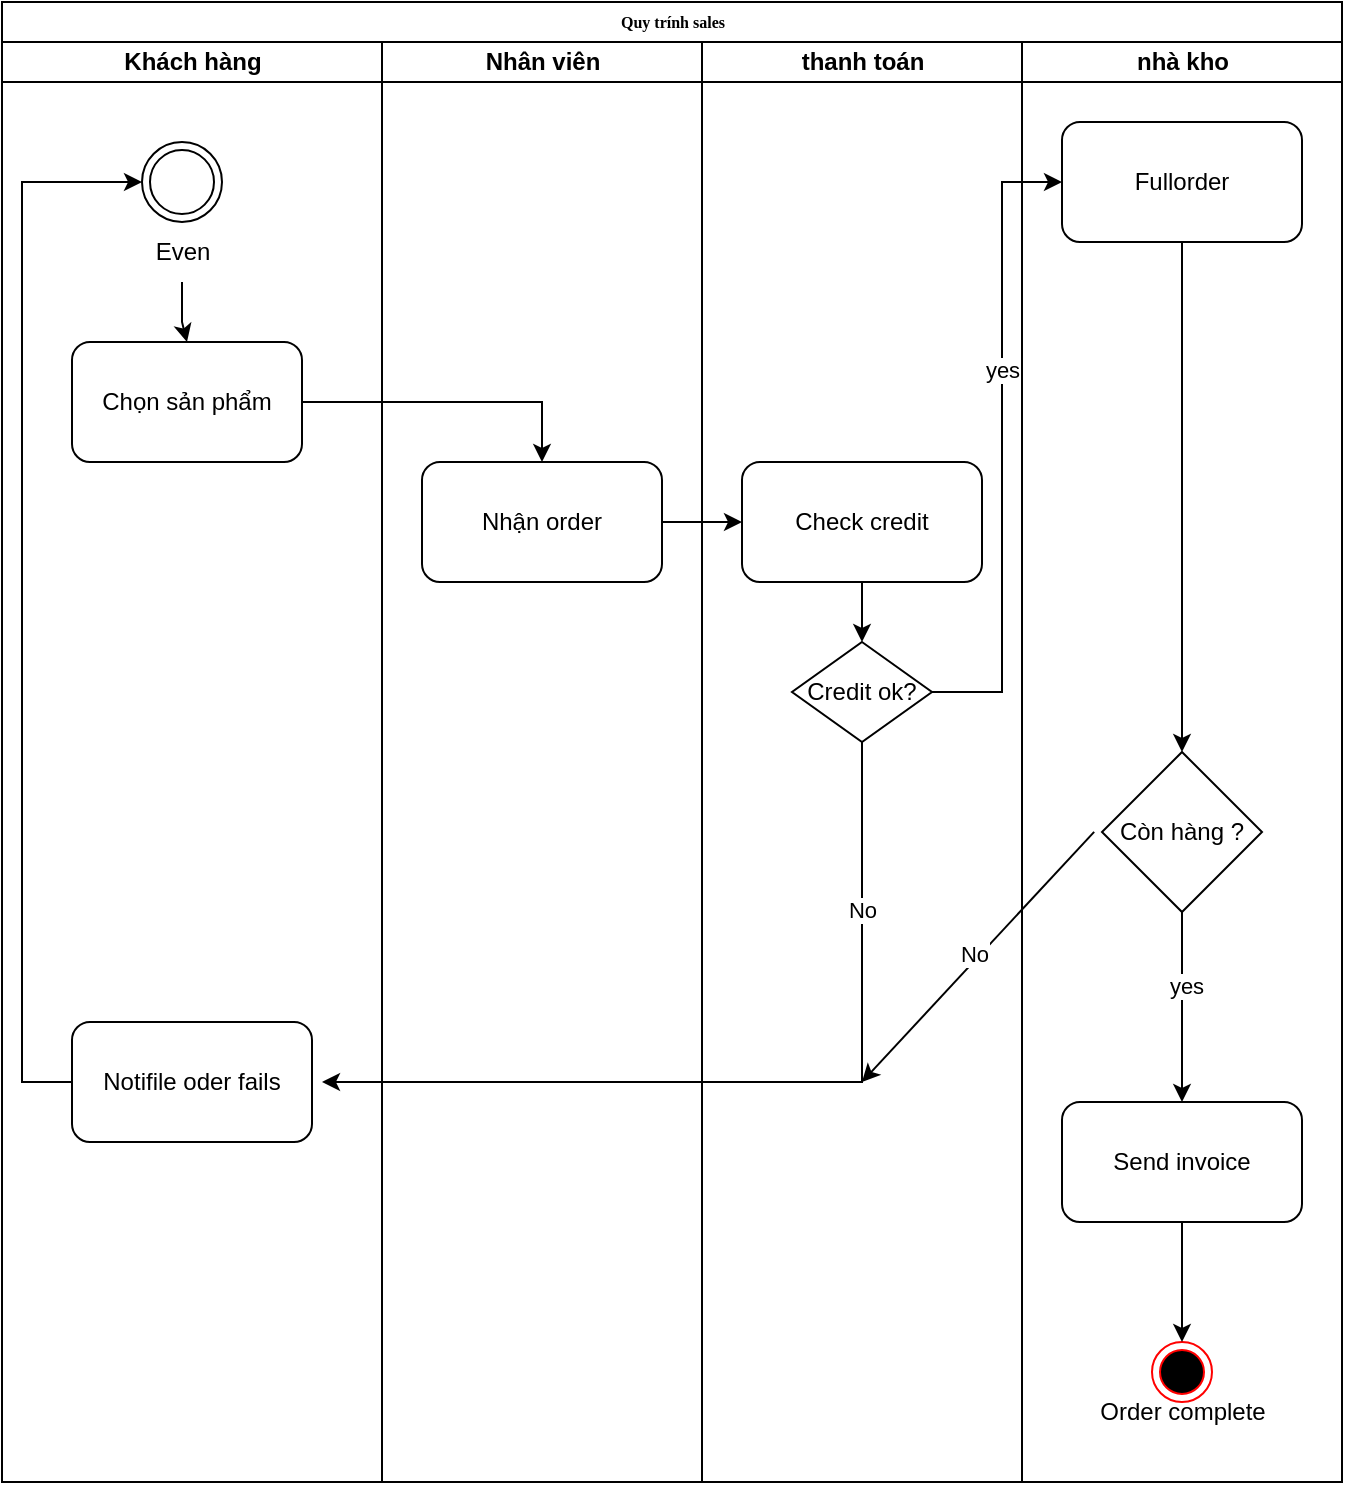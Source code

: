 <mxfile version="24.7.6">
  <diagram name="Page-1" id="74e2e168-ea6b-b213-b513-2b3c1d86103e">
    <mxGraphModel dx="1471" dy="821" grid="1" gridSize="10" guides="1" tooltips="1" connect="1" arrows="0" fold="1" page="1" pageScale="1" pageWidth="1100" pageHeight="850" background="none" math="0" shadow="0">
      <root>
        <mxCell id="0" />
        <mxCell id="1" parent="0" />
        <mxCell id="77e6c97f196da883-1" value="Quy trính sales" style="swimlane;html=1;childLayout=stackLayout;startSize=20;rounded=0;shadow=0;labelBackgroundColor=none;strokeWidth=1;fontFamily=Verdana;fontSize=8;align=center;" parent="1" vertex="1">
          <mxGeometry x="110" y="10" width="670" height="740" as="geometry" />
        </mxCell>
        <mxCell id="77e6c97f196da883-40" style="edgeStyle=orthogonalEdgeStyle;rounded=1;html=1;labelBackgroundColor=none;startArrow=none;startFill=0;startSize=5;endArrow=classicThin;endFill=1;endSize=5;jettySize=auto;orthogonalLoop=1;strokeWidth=1;fontFamily=Verdana;fontSize=8" parent="77e6c97f196da883-1" source="77e6c97f196da883-23" target="77e6c97f196da883-24" edge="1">
          <mxGeometry relative="1" as="geometry" />
        </mxCell>
        <mxCell id="1G4_OR2GHPpzqo2KjdhQ-1" value="Khách hàng" style="swimlane;html=1;startSize=20;" vertex="1" parent="77e6c97f196da883-1">
          <mxGeometry y="20" width="190" height="720" as="geometry" />
        </mxCell>
        <mxCell id="1G4_OR2GHPpzqo2KjdhQ-2" value="" style="ellipse;shape=doubleEllipse;html=1;dashed=0;whiteSpace=wrap;aspect=fixed;" vertex="1" parent="1G4_OR2GHPpzqo2KjdhQ-1">
          <mxGeometry x="70" y="50" width="40" height="40" as="geometry" />
        </mxCell>
        <mxCell id="1G4_OR2GHPpzqo2KjdhQ-4" value="Chọn sản phẩm" style="rounded=1;whiteSpace=wrap;html=1;flipH=0;flipV=1;" vertex="1" parent="1G4_OR2GHPpzqo2KjdhQ-1">
          <mxGeometry x="35" y="150" width="115" height="60" as="geometry" />
        </mxCell>
        <mxCell id="1G4_OR2GHPpzqo2KjdhQ-3" value="Even" style="text;html=1;align=center;verticalAlign=middle;resizable=0;points=[];autosize=1;strokeColor=none;fillColor=none;" vertex="1" parent="1G4_OR2GHPpzqo2KjdhQ-1">
          <mxGeometry x="65" y="90" width="50" height="30" as="geometry" />
        </mxCell>
        <mxCell id="1G4_OR2GHPpzqo2KjdhQ-5" value="" style="endArrow=classic;html=1;rounded=0;entryX=0.5;entryY=0;entryDx=0;entryDy=0;" edge="1" parent="1G4_OR2GHPpzqo2KjdhQ-1" source="1G4_OR2GHPpzqo2KjdhQ-3" target="1G4_OR2GHPpzqo2KjdhQ-4">
          <mxGeometry width="50" height="50" relative="1" as="geometry">
            <mxPoint x="260" y="240" as="sourcePoint" />
            <mxPoint x="130" y="190" as="targetPoint" />
            <Array as="points">
              <mxPoint x="90" y="130" />
              <mxPoint x="90" y="140" />
            </Array>
          </mxGeometry>
        </mxCell>
        <mxCell id="1G4_OR2GHPpzqo2KjdhQ-28" value="Notifile oder fails" style="rounded=1;whiteSpace=wrap;html=1;" vertex="1" parent="1G4_OR2GHPpzqo2KjdhQ-1">
          <mxGeometry x="35" y="490" width="120" height="60" as="geometry" />
        </mxCell>
        <mxCell id="1G4_OR2GHPpzqo2KjdhQ-31" value="" style="endArrow=classic;html=1;rounded=0;exitX=0;exitY=0.5;exitDx=0;exitDy=0;" edge="1" parent="1G4_OR2GHPpzqo2KjdhQ-1" source="1G4_OR2GHPpzqo2KjdhQ-28" target="1G4_OR2GHPpzqo2KjdhQ-2">
          <mxGeometry width="50" height="50" relative="1" as="geometry">
            <mxPoint x="280" y="310" as="sourcePoint" />
            <mxPoint x="330" y="260" as="targetPoint" />
            <Array as="points">
              <mxPoint x="10" y="520" />
              <mxPoint x="10" y="370" />
              <mxPoint x="10" y="70" />
            </Array>
          </mxGeometry>
        </mxCell>
        <mxCell id="77e6c97f196da883-3" value="Nhân viên" style="swimlane;html=1;startSize=20;" parent="77e6c97f196da883-1" vertex="1">
          <mxGeometry x="190" y="20" width="160" height="720" as="geometry" />
        </mxCell>
        <mxCell id="1G4_OR2GHPpzqo2KjdhQ-16" value="Nhận order" style="rounded=1;whiteSpace=wrap;html=1;flipH=0;flipV=1;" vertex="1" parent="77e6c97f196da883-3">
          <mxGeometry x="20" y="210" width="120" height="60" as="geometry" />
        </mxCell>
        <mxCell id="77e6c97f196da883-4" value="thanh toán" style="swimlane;html=1;startSize=20;" parent="77e6c97f196da883-1" vertex="1">
          <mxGeometry x="350" y="20" width="160" height="720" as="geometry" />
        </mxCell>
        <mxCell id="1G4_OR2GHPpzqo2KjdhQ-20" value="Check credit" style="rounded=1;whiteSpace=wrap;html=1;" vertex="1" parent="77e6c97f196da883-4">
          <mxGeometry x="20" y="210" width="120" height="60" as="geometry" />
        </mxCell>
        <mxCell id="1G4_OR2GHPpzqo2KjdhQ-21" value="Credit ok?" style="rhombus;whiteSpace=wrap;html=1;" vertex="1" parent="77e6c97f196da883-4">
          <mxGeometry x="45" y="300" width="70" height="50" as="geometry" />
        </mxCell>
        <mxCell id="1G4_OR2GHPpzqo2KjdhQ-22" style="edgeStyle=orthogonalEdgeStyle;rounded=0;orthogonalLoop=1;jettySize=auto;html=1;exitX=0.5;exitY=1;exitDx=0;exitDy=0;" edge="1" parent="77e6c97f196da883-4" source="1G4_OR2GHPpzqo2KjdhQ-21" target="1G4_OR2GHPpzqo2KjdhQ-21">
          <mxGeometry relative="1" as="geometry" />
        </mxCell>
        <mxCell id="1G4_OR2GHPpzqo2KjdhQ-23" value="" style="endArrow=classic;html=1;rounded=0;entryX=0.5;entryY=0;entryDx=0;entryDy=0;exitX=0.5;exitY=1;exitDx=0;exitDy=0;" edge="1" parent="77e6c97f196da883-4" source="1G4_OR2GHPpzqo2KjdhQ-20" target="1G4_OR2GHPpzqo2KjdhQ-21">
          <mxGeometry width="50" height="50" relative="1" as="geometry">
            <mxPoint x="-70" y="230" as="sourcePoint" />
            <mxPoint x="-20" y="180" as="targetPoint" />
          </mxGeometry>
        </mxCell>
        <mxCell id="1G4_OR2GHPpzqo2KjdhQ-17" value="" style="endArrow=classic;html=1;rounded=0;entryX=0.5;entryY=0;entryDx=0;entryDy=0;exitX=1;exitY=0.5;exitDx=0;exitDy=0;" edge="1" parent="77e6c97f196da883-1" source="1G4_OR2GHPpzqo2KjdhQ-4" target="1G4_OR2GHPpzqo2KjdhQ-16">
          <mxGeometry width="50" height="50" relative="1" as="geometry">
            <mxPoint x="270" y="160" as="sourcePoint" />
            <mxPoint x="230" y="310" as="targetPoint" />
            <Array as="points">
              <mxPoint x="270" y="200" />
            </Array>
          </mxGeometry>
        </mxCell>
        <mxCell id="1G4_OR2GHPpzqo2KjdhQ-36" value="" style="endArrow=classic;html=1;rounded=0;exitX=1;exitY=0.5;exitDx=0;exitDy=0;entryX=0;entryY=0.5;entryDx=0;entryDy=0;" edge="1" parent="77e6c97f196da883-1" source="1G4_OR2GHPpzqo2KjdhQ-16" target="1G4_OR2GHPpzqo2KjdhQ-20">
          <mxGeometry width="50" height="50" relative="1" as="geometry">
            <mxPoint x="280" y="170" as="sourcePoint" />
            <mxPoint x="330" y="120" as="targetPoint" />
          </mxGeometry>
        </mxCell>
        <mxCell id="1G4_OR2GHPpzqo2KjdhQ-40" value="" style="endArrow=classic;html=1;rounded=0;entryX=0;entryY=0.5;entryDx=0;entryDy=0;exitX=1;exitY=0.5;exitDx=0;exitDy=0;" edge="1" parent="77e6c97f196da883-1" source="1G4_OR2GHPpzqo2KjdhQ-21" target="1G4_OR2GHPpzqo2KjdhQ-37">
          <mxGeometry width="50" height="50" relative="1" as="geometry">
            <mxPoint x="480" y="430" as="sourcePoint" />
            <mxPoint x="330" y="200" as="targetPoint" />
            <Array as="points">
              <mxPoint x="500" y="345" />
              <mxPoint x="500" y="90" />
            </Array>
          </mxGeometry>
        </mxCell>
        <mxCell id="1G4_OR2GHPpzqo2KjdhQ-46" value="yes" style="edgeLabel;html=1;align=center;verticalAlign=middle;resizable=0;points=[];" vertex="1" connectable="0" parent="1G4_OR2GHPpzqo2KjdhQ-40">
          <mxGeometry x="0.228" relative="1" as="geometry">
            <mxPoint as="offset" />
          </mxGeometry>
        </mxCell>
        <mxCell id="77e6c97f196da883-5" value="nhà kho" style="swimlane;html=1;startSize=20;" parent="77e6c97f196da883-1" vertex="1">
          <mxGeometry x="510" y="20" width="160" height="720" as="geometry" />
        </mxCell>
        <mxCell id="1G4_OR2GHPpzqo2KjdhQ-37" value="Fullorder" style="rounded=1;whiteSpace=wrap;html=1;" vertex="1" parent="77e6c97f196da883-5">
          <mxGeometry x="20" y="40" width="120" height="60" as="geometry" />
        </mxCell>
        <mxCell id="1G4_OR2GHPpzqo2KjdhQ-38" value="Còn hàng ?" style="rhombus;whiteSpace=wrap;html=1;" vertex="1" parent="77e6c97f196da883-5">
          <mxGeometry x="40" y="355" width="80" height="80" as="geometry" />
        </mxCell>
        <mxCell id="1G4_OR2GHPpzqo2KjdhQ-39" value="" style="endArrow=classic;html=1;rounded=0;entryX=0.5;entryY=0;entryDx=0;entryDy=0;exitX=0.5;exitY=1;exitDx=0;exitDy=0;" edge="1" parent="77e6c97f196da883-5" source="1G4_OR2GHPpzqo2KjdhQ-37" target="1G4_OR2GHPpzqo2KjdhQ-38">
          <mxGeometry width="50" height="50" relative="1" as="geometry">
            <mxPoint x="-230" y="230" as="sourcePoint" />
            <mxPoint x="-180" y="180" as="targetPoint" />
          </mxGeometry>
        </mxCell>
        <mxCell id="1G4_OR2GHPpzqo2KjdhQ-42" value="" style="ellipse;html=1;shape=endState;fillColor=#000000;strokeColor=#ff0000;" vertex="1" parent="77e6c97f196da883-5">
          <mxGeometry x="65" y="650" width="30" height="30" as="geometry" />
        </mxCell>
        <mxCell id="1G4_OR2GHPpzqo2KjdhQ-43" value="Order complete" style="text;html=1;align=center;verticalAlign=middle;resizable=0;points=[];autosize=1;strokeColor=none;fillColor=none;" vertex="1" parent="77e6c97f196da883-5">
          <mxGeometry x="25" y="670" width="110" height="30" as="geometry" />
        </mxCell>
        <mxCell id="1G4_OR2GHPpzqo2KjdhQ-44" value="" style="endArrow=classic;html=1;rounded=0;exitX=0.5;exitY=1;exitDx=0;exitDy=0;entryX=0.5;entryY=0;entryDx=0;entryDy=0;" edge="1" parent="77e6c97f196da883-5" source="1G4_OR2GHPpzqo2KjdhQ-38" target="1G4_OR2GHPpzqo2KjdhQ-49">
          <mxGeometry width="50" height="50" relative="1" as="geometry">
            <mxPoint x="-180" y="660" as="sourcePoint" />
            <mxPoint x="80" y="600" as="targetPoint" />
          </mxGeometry>
        </mxCell>
        <mxCell id="1G4_OR2GHPpzqo2KjdhQ-45" value="yes" style="edgeLabel;html=1;align=center;verticalAlign=middle;resizable=0;points=[];" vertex="1" connectable="0" parent="1G4_OR2GHPpzqo2KjdhQ-44">
          <mxGeometry x="-0.218" y="2" relative="1" as="geometry">
            <mxPoint as="offset" />
          </mxGeometry>
        </mxCell>
        <mxCell id="1G4_OR2GHPpzqo2KjdhQ-49" value="Send invoice" style="rounded=1;whiteSpace=wrap;html=1;" vertex="1" parent="77e6c97f196da883-5">
          <mxGeometry x="20" y="530" width="120" height="60" as="geometry" />
        </mxCell>
        <mxCell id="1G4_OR2GHPpzqo2KjdhQ-50" value="" style="endArrow=classic;html=1;rounded=0;entryX=0.5;entryY=0;entryDx=0;entryDy=0;" edge="1" parent="77e6c97f196da883-5" source="1G4_OR2GHPpzqo2KjdhQ-49" target="1G4_OR2GHPpzqo2KjdhQ-42">
          <mxGeometry width="50" height="50" relative="1" as="geometry">
            <mxPoint x="-180" y="450" as="sourcePoint" />
            <mxPoint x="-130" y="400" as="targetPoint" />
          </mxGeometry>
        </mxCell>
        <mxCell id="1G4_OR2GHPpzqo2KjdhQ-34" value="" style="endArrow=classic;html=1;rounded=0;exitX=0.5;exitY=1;exitDx=0;exitDy=0;" edge="1" parent="1" source="1G4_OR2GHPpzqo2KjdhQ-21">
          <mxGeometry width="50" height="50" relative="1" as="geometry">
            <mxPoint x="390" y="430" as="sourcePoint" />
            <mxPoint x="270" y="550" as="targetPoint" />
            <Array as="points">
              <mxPoint x="540" y="550" />
            </Array>
          </mxGeometry>
        </mxCell>
        <mxCell id="1G4_OR2GHPpzqo2KjdhQ-35" value="No" style="edgeLabel;html=1;align=center;verticalAlign=middle;resizable=0;points=[];" vertex="1" connectable="0" parent="1G4_OR2GHPpzqo2KjdhQ-34">
          <mxGeometry x="-0.621" relative="1" as="geometry">
            <mxPoint as="offset" />
          </mxGeometry>
        </mxCell>
        <mxCell id="1G4_OR2GHPpzqo2KjdhQ-47" value="" style="endArrow=classic;html=1;rounded=0;endFill=1;exitX=-0.049;exitY=0.499;exitDx=0;exitDy=0;exitPerimeter=0;" edge="1" parent="1" source="1G4_OR2GHPpzqo2KjdhQ-38">
          <mxGeometry width="50" height="50" relative="1" as="geometry">
            <mxPoint x="540" y="550" as="sourcePoint" />
            <mxPoint x="540" y="550" as="targetPoint" />
          </mxGeometry>
        </mxCell>
        <mxCell id="1G4_OR2GHPpzqo2KjdhQ-48" value="No" style="edgeLabel;html=1;align=center;verticalAlign=middle;resizable=0;points=[];" vertex="1" connectable="0" parent="1G4_OR2GHPpzqo2KjdhQ-47">
          <mxGeometry x="0.01" y="-3" relative="1" as="geometry">
            <mxPoint as="offset" />
          </mxGeometry>
        </mxCell>
      </root>
    </mxGraphModel>
  </diagram>
</mxfile>
